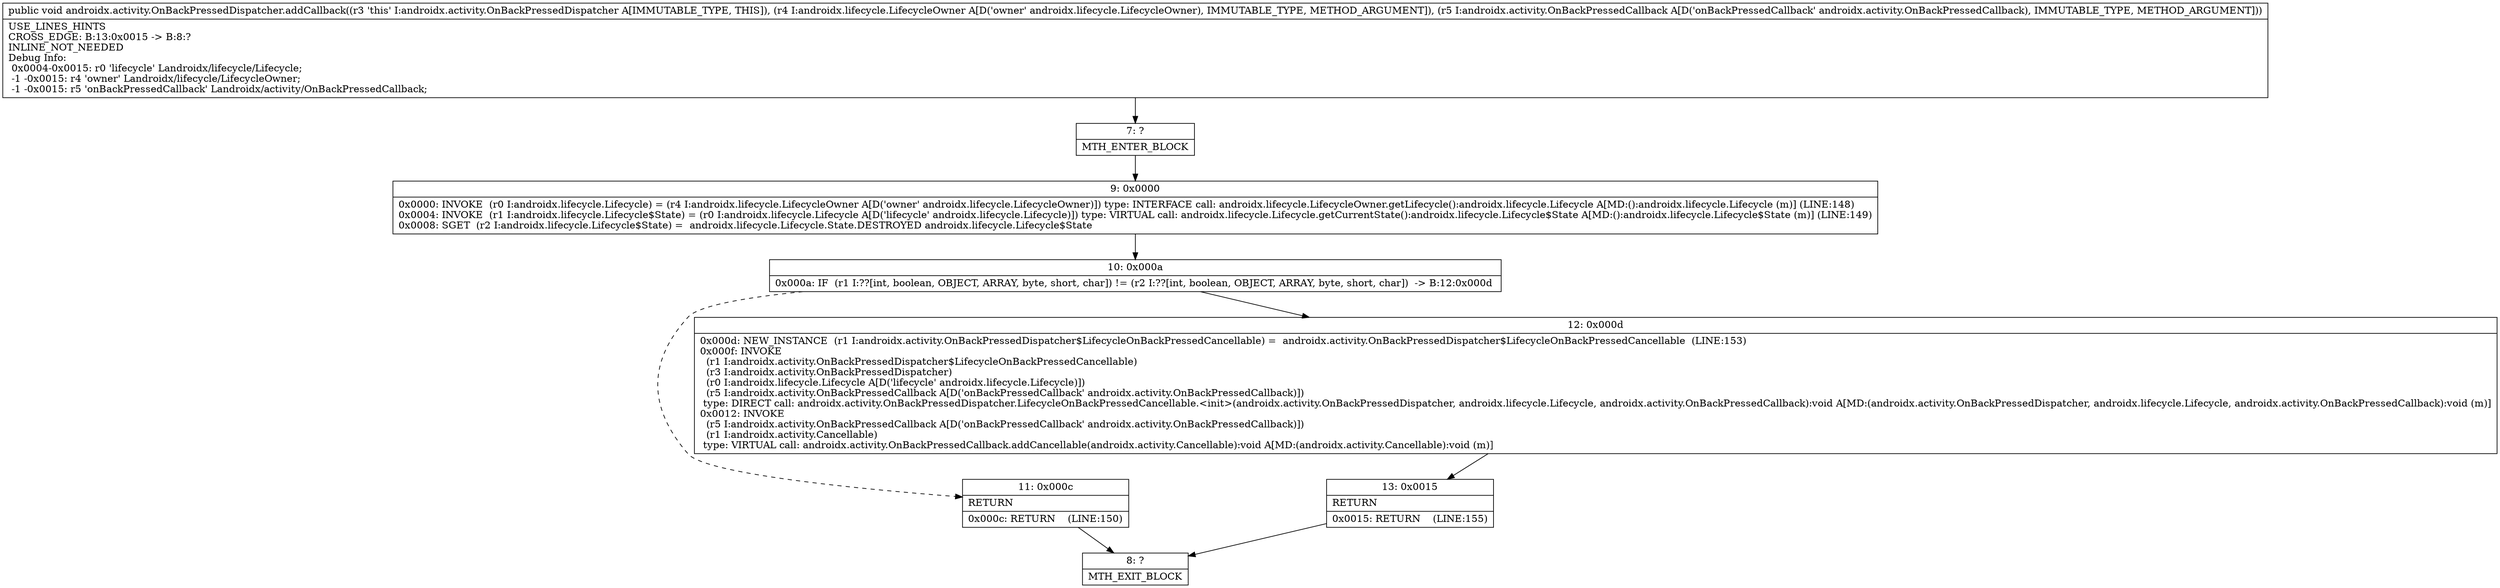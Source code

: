 digraph "CFG forandroidx.activity.OnBackPressedDispatcher.addCallback(Landroidx\/lifecycle\/LifecycleOwner;Landroidx\/activity\/OnBackPressedCallback;)V" {
Node_7 [shape=record,label="{7\:\ ?|MTH_ENTER_BLOCK\l}"];
Node_9 [shape=record,label="{9\:\ 0x0000|0x0000: INVOKE  (r0 I:androidx.lifecycle.Lifecycle) = (r4 I:androidx.lifecycle.LifecycleOwner A[D('owner' androidx.lifecycle.LifecycleOwner)]) type: INTERFACE call: androidx.lifecycle.LifecycleOwner.getLifecycle():androidx.lifecycle.Lifecycle A[MD:():androidx.lifecycle.Lifecycle (m)] (LINE:148)\l0x0004: INVOKE  (r1 I:androidx.lifecycle.Lifecycle$State) = (r0 I:androidx.lifecycle.Lifecycle A[D('lifecycle' androidx.lifecycle.Lifecycle)]) type: VIRTUAL call: androidx.lifecycle.Lifecycle.getCurrentState():androidx.lifecycle.Lifecycle$State A[MD:():androidx.lifecycle.Lifecycle$State (m)] (LINE:149)\l0x0008: SGET  (r2 I:androidx.lifecycle.Lifecycle$State) =  androidx.lifecycle.Lifecycle.State.DESTROYED androidx.lifecycle.Lifecycle$State \l}"];
Node_10 [shape=record,label="{10\:\ 0x000a|0x000a: IF  (r1 I:??[int, boolean, OBJECT, ARRAY, byte, short, char]) != (r2 I:??[int, boolean, OBJECT, ARRAY, byte, short, char])  \-\> B:12:0x000d \l}"];
Node_11 [shape=record,label="{11\:\ 0x000c|RETURN\l|0x000c: RETURN    (LINE:150)\l}"];
Node_8 [shape=record,label="{8\:\ ?|MTH_EXIT_BLOCK\l}"];
Node_12 [shape=record,label="{12\:\ 0x000d|0x000d: NEW_INSTANCE  (r1 I:androidx.activity.OnBackPressedDispatcher$LifecycleOnBackPressedCancellable) =  androidx.activity.OnBackPressedDispatcher$LifecycleOnBackPressedCancellable  (LINE:153)\l0x000f: INVOKE  \l  (r1 I:androidx.activity.OnBackPressedDispatcher$LifecycleOnBackPressedCancellable)\l  (r3 I:androidx.activity.OnBackPressedDispatcher)\l  (r0 I:androidx.lifecycle.Lifecycle A[D('lifecycle' androidx.lifecycle.Lifecycle)])\l  (r5 I:androidx.activity.OnBackPressedCallback A[D('onBackPressedCallback' androidx.activity.OnBackPressedCallback)])\l type: DIRECT call: androidx.activity.OnBackPressedDispatcher.LifecycleOnBackPressedCancellable.\<init\>(androidx.activity.OnBackPressedDispatcher, androidx.lifecycle.Lifecycle, androidx.activity.OnBackPressedCallback):void A[MD:(androidx.activity.OnBackPressedDispatcher, androidx.lifecycle.Lifecycle, androidx.activity.OnBackPressedCallback):void (m)]\l0x0012: INVOKE  \l  (r5 I:androidx.activity.OnBackPressedCallback A[D('onBackPressedCallback' androidx.activity.OnBackPressedCallback)])\l  (r1 I:androidx.activity.Cancellable)\l type: VIRTUAL call: androidx.activity.OnBackPressedCallback.addCancellable(androidx.activity.Cancellable):void A[MD:(androidx.activity.Cancellable):void (m)]\l}"];
Node_13 [shape=record,label="{13\:\ 0x0015|RETURN\l|0x0015: RETURN    (LINE:155)\l}"];
MethodNode[shape=record,label="{public void androidx.activity.OnBackPressedDispatcher.addCallback((r3 'this' I:androidx.activity.OnBackPressedDispatcher A[IMMUTABLE_TYPE, THIS]), (r4 I:androidx.lifecycle.LifecycleOwner A[D('owner' androidx.lifecycle.LifecycleOwner), IMMUTABLE_TYPE, METHOD_ARGUMENT]), (r5 I:androidx.activity.OnBackPressedCallback A[D('onBackPressedCallback' androidx.activity.OnBackPressedCallback), IMMUTABLE_TYPE, METHOD_ARGUMENT]))  | USE_LINES_HINTS\lCROSS_EDGE: B:13:0x0015 \-\> B:8:?\lINLINE_NOT_NEEDED\lDebug Info:\l  0x0004\-0x0015: r0 'lifecycle' Landroidx\/lifecycle\/Lifecycle;\l  \-1 \-0x0015: r4 'owner' Landroidx\/lifecycle\/LifecycleOwner;\l  \-1 \-0x0015: r5 'onBackPressedCallback' Landroidx\/activity\/OnBackPressedCallback;\l}"];
MethodNode -> Node_7;Node_7 -> Node_9;
Node_9 -> Node_10;
Node_10 -> Node_11[style=dashed];
Node_10 -> Node_12;
Node_11 -> Node_8;
Node_12 -> Node_13;
Node_13 -> Node_8;
}


